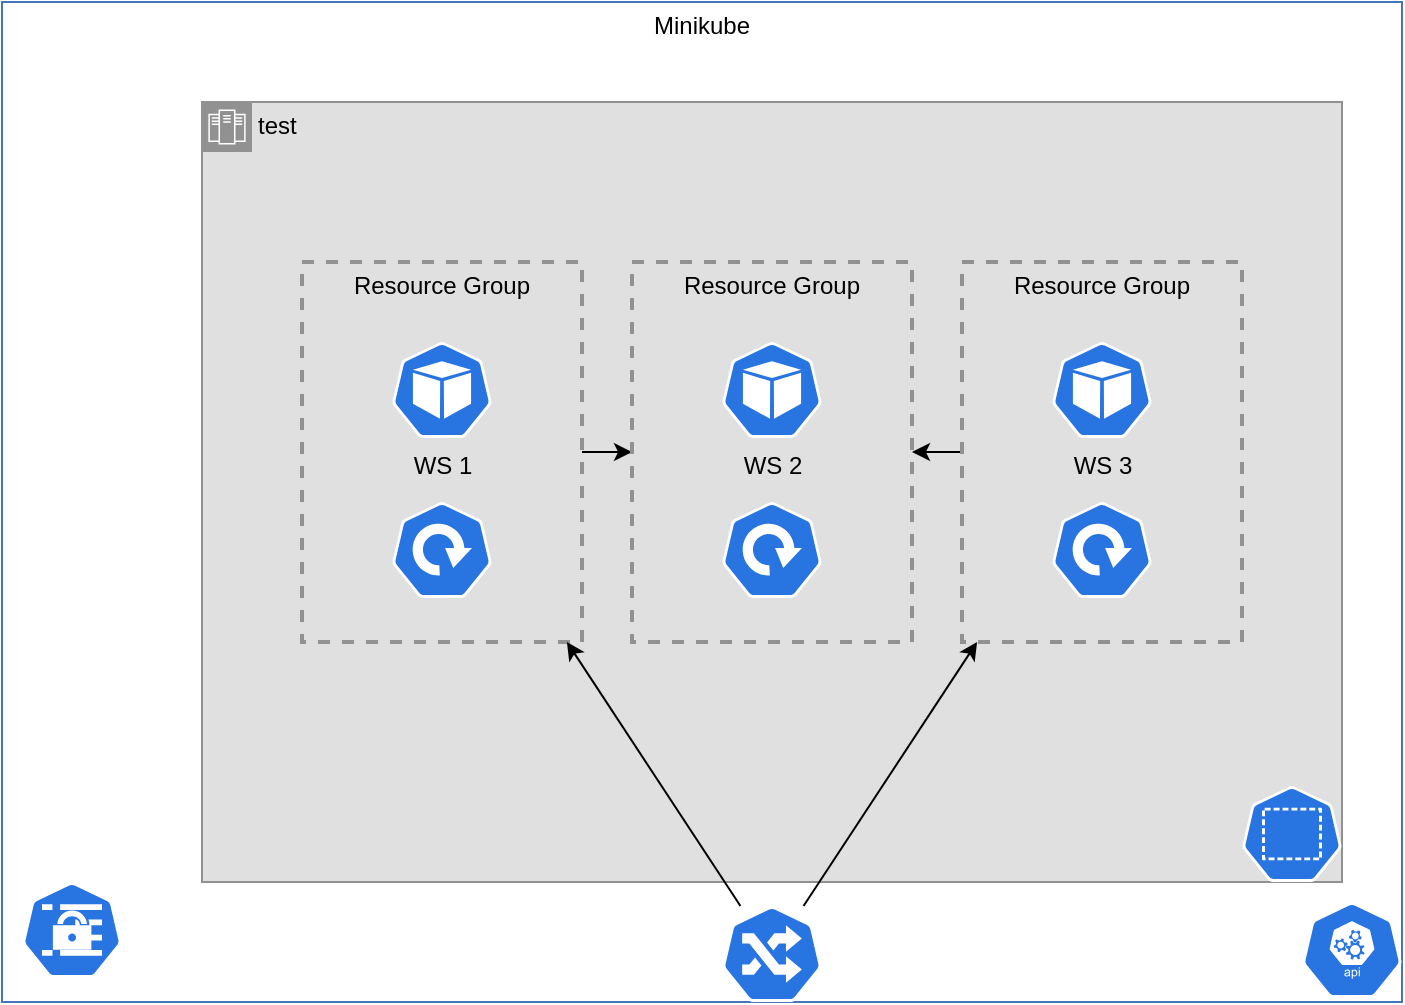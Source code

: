 <mxfile version="14.7.0" type="device"><diagram id="KR4SRqFs8tBP4TAvKtB5" name="Page-1"><mxGraphModel dx="1355" dy="774" grid="1" gridSize="10" guides="1" tooltips="1" connect="1" arrows="1" fold="1" page="1" pageScale="1" pageWidth="827" pageHeight="1169" math="0" shadow="0"><root><mxCell id="0"/><mxCell id="1" parent="0"/><mxCell id="Z_2qpLFUnHVTNnAXpCqk-8" value="Minikube" style="fontStyle=0;verticalAlign=top;align=center;spacingTop=-2;fillColor=none;rounded=0;whiteSpace=wrap;html=1;strokeColor=#4376BB;strokeWidth=1;dashed=0;container=1;collapsible=0;expand=0;recursiveResize=0;" vertex="1" parent="1"><mxGeometry x="50" y="70" width="700" height="500" as="geometry"/></mxCell><mxCell id="Z_2qpLFUnHVTNnAXpCqk-7" value="" style="html=1;dashed=0;whitespace=wrap;fillColor=#2875E2;strokeColor=#ffffff;points=[[0.005,0.63,0],[0.1,0.2,0],[0.9,0.2,0],[0.5,0,0],[0.995,0.63,0],[0.72,0.99,0],[0.5,1,0],[0.28,0.99,0]];shape=mxgraph.kubernetes.icon;prIcon=api" vertex="1" parent="Z_2qpLFUnHVTNnAXpCqk-8"><mxGeometry x="650" y="450" width="50" height="48" as="geometry"/></mxCell><mxCell id="Z_2qpLFUnHVTNnAXpCqk-1" value="test" style="shape=mxgraph.ibm.box;prType=zone;fontStyle=0;verticalAlign=top;align=left;spacingLeft=32;spacingTop=4;fillColor=#E0E0E0;rounded=0;whiteSpace=wrap;html=1;strokeColor=#919191;strokeWidth=1;dashed=0;container=1;spacing=-4;collapsible=0;expand=0;recursiveResize=0;" vertex="1" parent="Z_2qpLFUnHVTNnAXpCqk-8"><mxGeometry x="100" y="50" width="570" height="390" as="geometry"/></mxCell><mxCell id="Z_2qpLFUnHVTNnAXpCqk-5" value="" style="html=1;dashed=0;whitespace=wrap;fillColor=#2875E2;strokeColor=#ffffff;points=[[0.005,0.63,0],[0.1,0.2,0],[0.9,0.2,0],[0.5,0,0],[0.995,0.63,0],[0.72,0.99,0],[0.5,1,0],[0.28,0.99,0]];shape=mxgraph.kubernetes.icon;prIcon=ns" vertex="1" parent="Z_2qpLFUnHVTNnAXpCqk-1"><mxGeometry x="520" y="342" width="50" height="48" as="geometry"/></mxCell><mxCell id="Z_2qpLFUnHVTNnAXpCqk-17" style="edgeStyle=orthogonalEdgeStyle;rounded=0;orthogonalLoop=1;jettySize=auto;html=1;" edge="1" parent="Z_2qpLFUnHVTNnAXpCqk-1" source="Z_2qpLFUnHVTNnAXpCqk-9" target="Z_2qpLFUnHVTNnAXpCqk-11"><mxGeometry relative="1" as="geometry"/></mxCell><mxCell id="Z_2qpLFUnHVTNnAXpCqk-9" value="Resource Group" style="fontStyle=0;verticalAlign=top;align=center;spacingTop=-2;fillColor=none;rounded=0;whiteSpace=wrap;html=1;strokeColor=#919191;strokeWidth=2;dashed=1;container=1;collapsible=0;expand=0;recursiveResize=0;" vertex="1" parent="Z_2qpLFUnHVTNnAXpCqk-1"><mxGeometry x="50" y="80" width="140" height="190" as="geometry"/></mxCell><mxCell id="Z_2qpLFUnHVTNnAXpCqk-3" value="WS 1" style="html=1;dashed=0;whitespace=wrap;fillColor=#2875E2;strokeColor=#ffffff;points=[[0.005,0.63,0],[0.1,0.2,0],[0.9,0.2,0],[0.5,0,0],[0.995,0.63,0],[0.72,0.99,0],[0.5,1,0],[0.28,0.99,0]];shape=mxgraph.kubernetes.icon;prIcon=pod;verticalAlign=top;labelPosition=center;verticalLabelPosition=bottom;align=center;" vertex="1" parent="Z_2qpLFUnHVTNnAXpCqk-9"><mxGeometry x="45" y="40" width="50" height="48" as="geometry"/></mxCell><mxCell id="Z_2qpLFUnHVTNnAXpCqk-2" value="" style="html=1;dashed=0;whitespace=wrap;fillColor=#2875E2;strokeColor=#ffffff;points=[[0.005,0.63,0],[0.1,0.2,0],[0.9,0.2,0],[0.5,0,0],[0.995,0.63,0],[0.72,0.99,0],[0.5,1,0],[0.28,0.99,0]];shape=mxgraph.kubernetes.icon;prIcon=deploy" vertex="1" parent="Z_2qpLFUnHVTNnAXpCqk-9"><mxGeometry x="45" y="120" width="50" height="48" as="geometry"/></mxCell><mxCell id="Z_2qpLFUnHVTNnAXpCqk-11" value="Resource Group" style="fontStyle=0;verticalAlign=top;align=center;spacingTop=-2;fillColor=none;rounded=0;whiteSpace=wrap;html=1;strokeColor=#919191;strokeWidth=2;dashed=1;container=1;collapsible=0;expand=0;recursiveResize=0;" vertex="1" parent="Z_2qpLFUnHVTNnAXpCqk-1"><mxGeometry x="215" y="80" width="140" height="190" as="geometry"/></mxCell><mxCell id="Z_2qpLFUnHVTNnAXpCqk-12" value="WS 2" style="html=1;dashed=0;whitespace=wrap;fillColor=#2875E2;strokeColor=#ffffff;points=[[0.005,0.63,0],[0.1,0.2,0],[0.9,0.2,0],[0.5,0,0],[0.995,0.63,0],[0.72,0.99,0],[0.5,1,0],[0.28,0.99,0]];shape=mxgraph.kubernetes.icon;prIcon=pod;verticalAlign=top;labelPosition=center;verticalLabelPosition=bottom;align=center;" vertex="1" parent="Z_2qpLFUnHVTNnAXpCqk-11"><mxGeometry x="45" y="40" width="50" height="48" as="geometry"/></mxCell><mxCell id="Z_2qpLFUnHVTNnAXpCqk-13" value="" style="html=1;dashed=0;whitespace=wrap;fillColor=#2875E2;strokeColor=#ffffff;points=[[0.005,0.63,0],[0.1,0.2,0],[0.9,0.2,0],[0.5,0,0],[0.995,0.63,0],[0.72,0.99,0],[0.5,1,0],[0.28,0.99,0]];shape=mxgraph.kubernetes.icon;prIcon=deploy" vertex="1" parent="Z_2qpLFUnHVTNnAXpCqk-11"><mxGeometry x="45" y="120" width="50" height="48" as="geometry"/></mxCell><mxCell id="Z_2qpLFUnHVTNnAXpCqk-18" style="edgeStyle=orthogonalEdgeStyle;rounded=0;orthogonalLoop=1;jettySize=auto;html=1;" edge="1" parent="Z_2qpLFUnHVTNnAXpCqk-1" source="Z_2qpLFUnHVTNnAXpCqk-14" target="Z_2qpLFUnHVTNnAXpCqk-11"><mxGeometry relative="1" as="geometry"/></mxCell><mxCell id="Z_2qpLFUnHVTNnAXpCqk-14" value="Resource Group" style="fontStyle=0;verticalAlign=top;align=center;spacingTop=-2;fillColor=none;rounded=0;whiteSpace=wrap;html=1;strokeColor=#919191;strokeWidth=2;dashed=1;container=1;collapsible=0;expand=0;recursiveResize=0;" vertex="1" parent="Z_2qpLFUnHVTNnAXpCqk-1"><mxGeometry x="380" y="80" width="140" height="190" as="geometry"/></mxCell><mxCell id="Z_2qpLFUnHVTNnAXpCqk-15" value="WS 3" style="html=1;dashed=0;whitespace=wrap;fillColor=#2875E2;strokeColor=#ffffff;points=[[0.005,0.63,0],[0.1,0.2,0],[0.9,0.2,0],[0.5,0,0],[0.995,0.63,0],[0.72,0.99,0],[0.5,1,0],[0.28,0.99,0]];shape=mxgraph.kubernetes.icon;prIcon=pod;verticalAlign=top;labelPosition=center;verticalLabelPosition=bottom;align=center;" vertex="1" parent="Z_2qpLFUnHVTNnAXpCqk-14"><mxGeometry x="45" y="40" width="50" height="48" as="geometry"/></mxCell><mxCell id="Z_2qpLFUnHVTNnAXpCqk-16" value="" style="html=1;dashed=0;whitespace=wrap;fillColor=#2875E2;strokeColor=#ffffff;points=[[0.005,0.63,0],[0.1,0.2,0],[0.9,0.2,0],[0.5,0,0],[0.995,0.63,0],[0.72,0.99,0],[0.5,1,0],[0.28,0.99,0]];shape=mxgraph.kubernetes.icon;prIcon=deploy" vertex="1" parent="Z_2qpLFUnHVTNnAXpCqk-14"><mxGeometry x="45" y="120" width="50" height="48" as="geometry"/></mxCell><mxCell id="Z_2qpLFUnHVTNnAXpCqk-4" value="" style="html=1;dashed=0;whitespace=wrap;fillColor=#2875E2;strokeColor=#ffffff;points=[[0.005,0.63,0],[0.1,0.2,0],[0.9,0.2,0],[0.5,0,0],[0.995,0.63,0],[0.72,0.99,0],[0.5,1,0],[0.28,0.99,0]];shape=mxgraph.kubernetes.icon;prIcon=ing" vertex="1" parent="Z_2qpLFUnHVTNnAXpCqk-8"><mxGeometry x="360" y="452" width="50" height="48" as="geometry"/></mxCell><mxCell id="Z_2qpLFUnHVTNnAXpCqk-20" style="edgeStyle=none;rounded=0;orthogonalLoop=1;jettySize=auto;html=1;" edge="1" parent="Z_2qpLFUnHVTNnAXpCqk-8" source="Z_2qpLFUnHVTNnAXpCqk-4" target="Z_2qpLFUnHVTNnAXpCqk-14"><mxGeometry relative="1" as="geometry"/></mxCell><mxCell id="Z_2qpLFUnHVTNnAXpCqk-21" style="edgeStyle=none;rounded=0;orthogonalLoop=1;jettySize=auto;html=1;startArrow=none;startFill=0;endArrow=classic;endFill=1;" edge="1" parent="Z_2qpLFUnHVTNnAXpCqk-8" source="Z_2qpLFUnHVTNnAXpCqk-4" target="Z_2qpLFUnHVTNnAXpCqk-9"><mxGeometry relative="1" as="geometry"/></mxCell><mxCell id="Z_2qpLFUnHVTNnAXpCqk-6" value="" style="html=1;dashed=0;whitespace=wrap;fillColor=#2875E2;strokeColor=#ffffff;points=[[0.005,0.63,0],[0.1,0.2,0],[0.9,0.2,0],[0.5,0,0],[0.995,0.63,0],[0.72,0.99,0],[0.5,1,0],[0.28,0.99,0]];shape=mxgraph.kubernetes.icon;prIcon=secret" vertex="1" parent="Z_2qpLFUnHVTNnAXpCqk-8"><mxGeometry x="10" y="440" width="50" height="48" as="geometry"/></mxCell></root></mxGraphModel></diagram></mxfile>